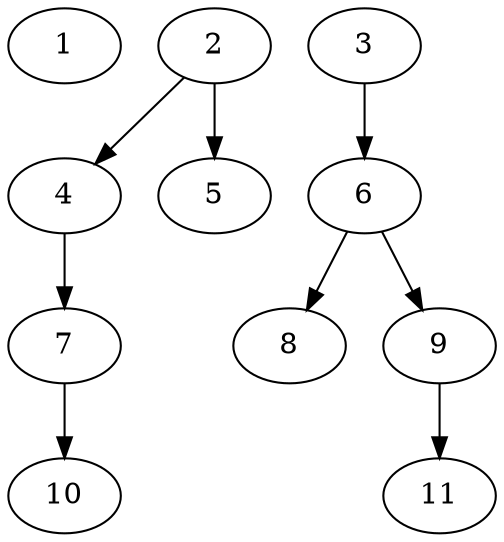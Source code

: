 // DAG (tier=1-easy, mode=data, n=11, ccr=0.321, fat=0.499, density=0.201, regular=0.628, jump=0.068, mindata=1048576, maxdata=8388608)
// DAG automatically generated by daggen at Sun Aug 24 16:33:33 2025
// /home/ermia/Project/Environments/daggen/bin/daggen --dot --ccr 0.321 --fat 0.499 --regular 0.628 --density 0.201 --jump 0.068 --mindata 1048576 --maxdata 8388608 -n 11 
digraph G {
  1 [size="147439276769762752", alpha="0.07", expect_size="73719638384881376"]
  2 [size="6906593745239936", alpha="0.03", expect_size="3453296872619968"]
  2 -> 4 [size ="499429668814848"]
  2 -> 5 [size ="499429668814848"]
  3 [size="257809723007481824", alpha="0.08", expect_size="128904861503740912"]
  3 -> 6 [size ="202315785043968"]
  4 [size="829216871340483584", alpha="0.16", expect_size="414608435670241792"]
  4 -> 7 [size ="294189187203072"]
  5 [size="671052930927755520", alpha="0.19", expect_size="335526465463877760"]
  6 [size="65075019551655067648", alpha="0.18", expect_size="32537509775827533824"]
  6 -> 8 [size ="129429376335872"]
  6 -> 9 [size ="129429376335872"]
  7 [size="881205201162807", alpha="0.17", expect_size="440602600581403"]
  7 -> 10 [size ="19152207085568"]
  8 [size="130626366407180288000", alpha="0.19", expect_size="65313183203590144000"]
  9 [size="571053222271115067392", alpha="0.18", expect_size="285526611135557533696"]
  9 -> 11 [size ="550648395333632"]
  10 [size="6903854254096128", alpha="0.19", expect_size="3451927127048064"]
  11 [size="44973524503621952", alpha="0.16", expect_size="22486762251810976"]
}